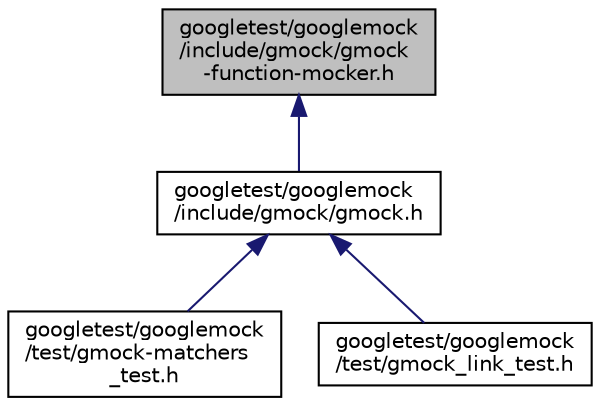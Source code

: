 digraph "googletest/googlemock/include/gmock/gmock-function-mocker.h"
{
  edge [fontname="Helvetica",fontsize="10",labelfontname="Helvetica",labelfontsize="10"];
  node [fontname="Helvetica",fontsize="10",shape=record];
  Node74 [label="googletest/googlemock\l/include/gmock/gmock\l-function-mocker.h",height=0.2,width=0.4,color="black", fillcolor="grey75", style="filled", fontcolor="black"];
  Node74 -> Node75 [dir="back",color="midnightblue",fontsize="10",style="solid",fontname="Helvetica"];
  Node75 [label="googletest/googlemock\l/include/gmock/gmock.h",height=0.2,width=0.4,color="black", fillcolor="white", style="filled",URL="$gmock_8h.html"];
  Node75 -> Node76 [dir="back",color="midnightblue",fontsize="10",style="solid",fontname="Helvetica"];
  Node76 [label="googletest/googlemock\l/test/gmock-matchers\l_test.h",height=0.2,width=0.4,color="black", fillcolor="white", style="filled",URL="$gmock-matchers__test_8h.html"];
  Node75 -> Node77 [dir="back",color="midnightblue",fontsize="10",style="solid",fontname="Helvetica"];
  Node77 [label="googletest/googlemock\l/test/gmock_link_test.h",height=0.2,width=0.4,color="black", fillcolor="white", style="filled",URL="$gmock__link__test_8h.html"];
}
